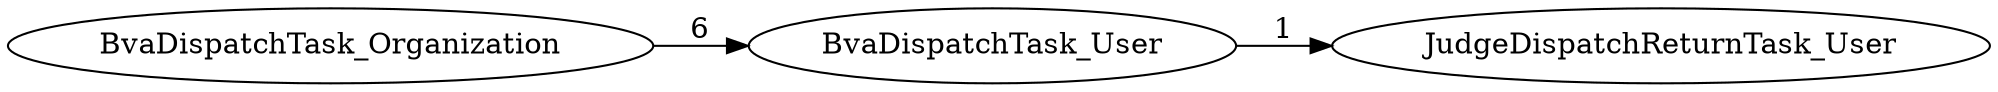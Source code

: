 digraph G {
rankdir="LR";
"BvaDispatchTask_User" -> "JudgeDispatchReturnTask_User" [label=1]
"BvaDispatchTask_Organization" -> "BvaDispatchTask_User" [label=6]
}
